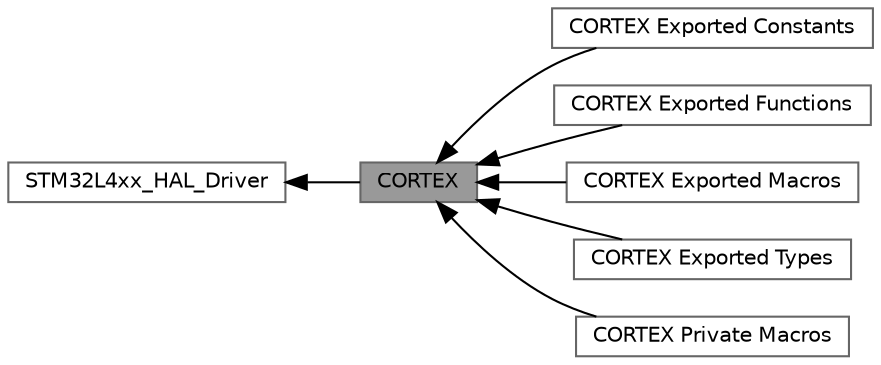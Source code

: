digraph "CORTEX"
{
 // LATEX_PDF_SIZE
  bgcolor="transparent";
  edge [fontname=Helvetica,fontsize=10,labelfontname=Helvetica,labelfontsize=10];
  node [fontname=Helvetica,fontsize=10,shape=box,height=0.2,width=0.4];
  rankdir=LR;
  Node1 [id="Node000001",label="CORTEX",height=0.2,width=0.4,color="gray40", fillcolor="grey60", style="filled", fontcolor="black",tooltip="CORTEX HAL module driver"];
  Node4 [id="Node000004",label="CORTEX Exported Constants",height=0.2,width=0.4,color="grey40", fillcolor="white", style="filled",URL="$group___c_o_r_t_e_x___exported___constants.html",tooltip=" "];
  Node6 [id="Node000006",label="CORTEX Exported Functions",height=0.2,width=0.4,color="grey40", fillcolor="white", style="filled",URL="$group___c_o_r_t_e_x___exported___functions.html",tooltip=" "];
  Node5 [id="Node000005",label="CORTEX Exported Macros",height=0.2,width=0.4,color="grey40", fillcolor="white", style="filled",URL="$group___c_o_r_t_e_x___exported___macros.html",tooltip=" "];
  Node3 [id="Node000003",label="CORTEX Exported Types",height=0.2,width=0.4,color="grey40", fillcolor="white", style="filled",URL="$group___c_o_r_t_e_x___exported___types.html",tooltip=" "];
  Node7 [id="Node000007",label="CORTEX Private Macros",height=0.2,width=0.4,color="grey40", fillcolor="white", style="filled",URL="$group___c_o_r_t_e_x___private___macros.html",tooltip=" "];
  Node2 [id="Node000002",label="STM32L4xx_HAL_Driver",height=0.2,width=0.4,color="grey40", fillcolor="white", style="filled",URL="$group___s_t_m32_l4xx___h_a_l___driver.html",tooltip=" "];
  Node2->Node1 [shape=plaintext, dir="back", style="solid"];
  Node1->Node3 [shape=plaintext, dir="back", style="solid"];
  Node1->Node4 [shape=plaintext, dir="back", style="solid"];
  Node1->Node5 [shape=plaintext, dir="back", style="solid"];
  Node1->Node6 [shape=plaintext, dir="back", style="solid"];
  Node1->Node7 [shape=plaintext, dir="back", style="solid"];
}
